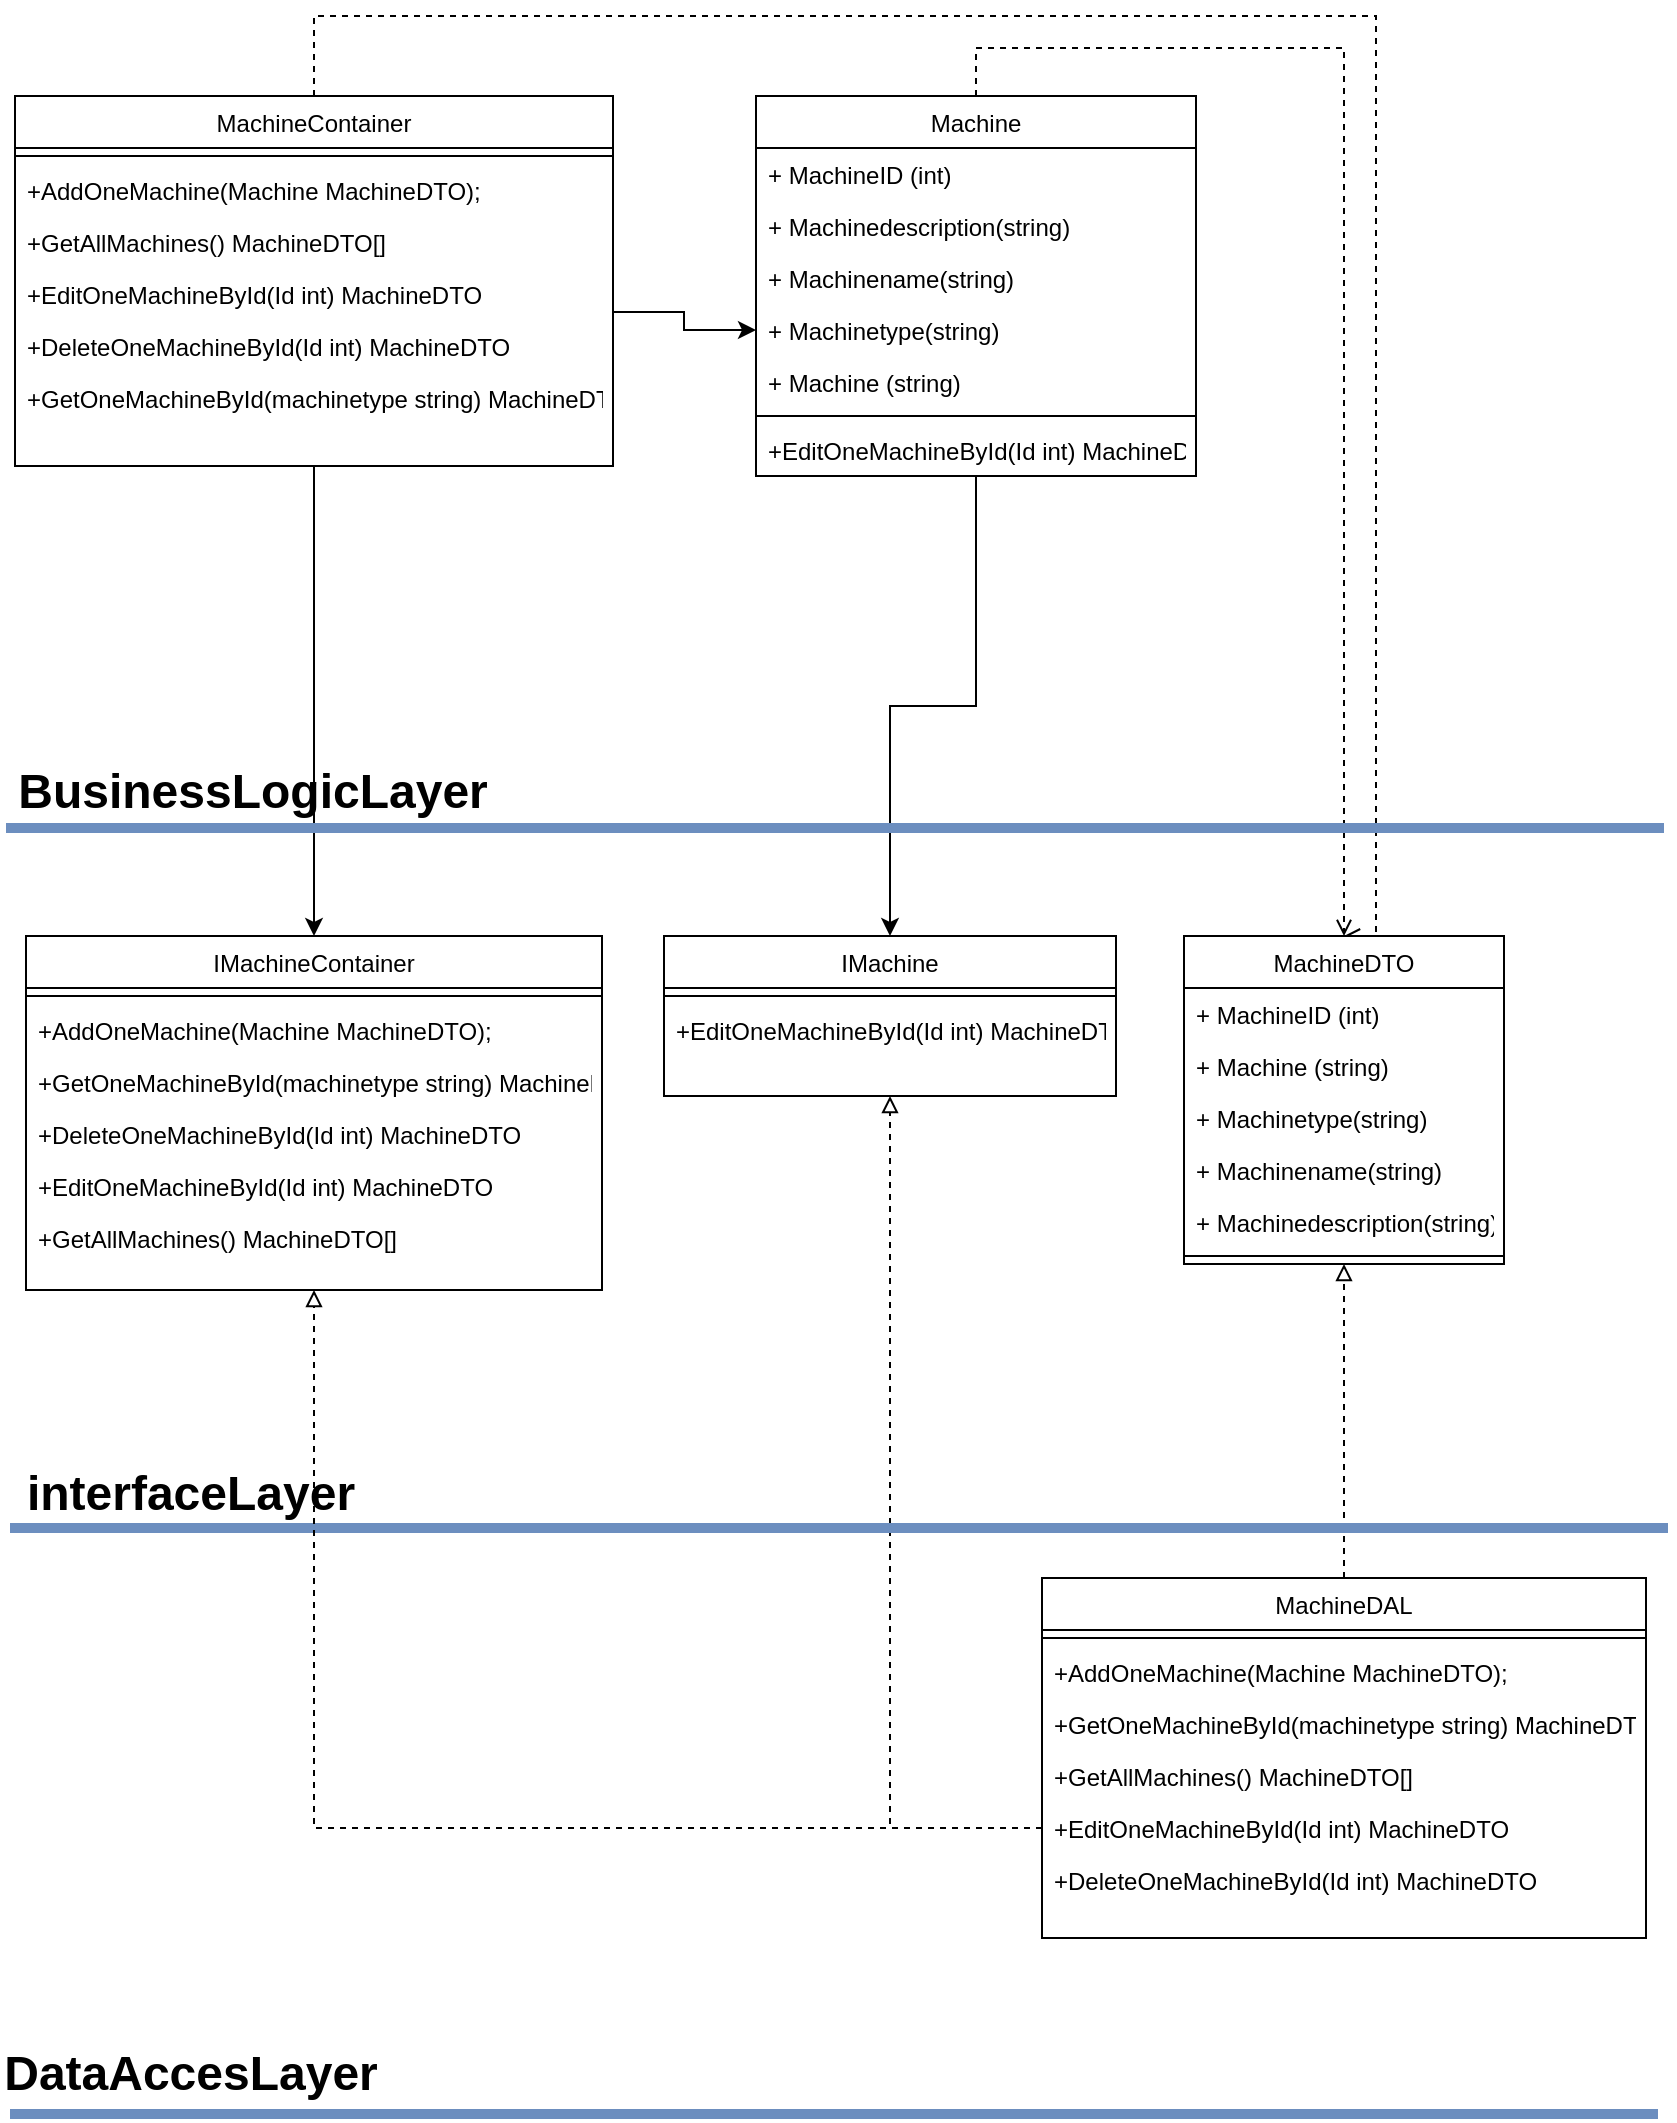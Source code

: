 <mxfile version="17.5.0" type="device"><diagram id="C5RBs43oDa-KdzZeNtuy" name="Page-1"><mxGraphModel dx="3251" dy="1967" grid="0" gridSize="10" guides="1" tooltips="1" connect="1" arrows="1" fold="1" page="1" pageScale="1" pageWidth="827" pageHeight="1169" math="0" shadow="0"><root><mxCell id="WIyWlLk6GJQsqaUBKTNV-0"/><mxCell id="WIyWlLk6GJQsqaUBKTNV-1" parent="WIyWlLk6GJQsqaUBKTNV-0"/><mxCell id="XIf8nUS2f5khbGILiXaG-107" style="edgeStyle=orthogonalEdgeStyle;rounded=0;orthogonalLoop=1;jettySize=auto;html=1;entryX=0.5;entryY=0;entryDx=0;entryDy=0;" parent="WIyWlLk6GJQsqaUBKTNV-1" source="zkfFHV4jXpPFQw0GAbJ--6" target="XIf8nUS2f5khbGILiXaG-84" edge="1"><mxGeometry relative="1" as="geometry"/></mxCell><mxCell id="XIf8nUS2f5khbGILiXaG-129" style="edgeStyle=orthogonalEdgeStyle;rounded=0;orthogonalLoop=1;jettySize=auto;html=1;dashed=1;endArrow=open;endFill=0;" parent="WIyWlLk6GJQsqaUBKTNV-1" source="zkfFHV4jXpPFQw0GAbJ--6" target="wPqW9E9XoaMiJ4lmciyn-19" edge="1"><mxGeometry relative="1" as="geometry"><Array as="points"><mxPoint x="-344" y="-344"/><mxPoint x="-160" y="-344"/></Array></mxGeometry></mxCell><mxCell id="zkfFHV4jXpPFQw0GAbJ--6" value="Machine" style="swimlane;fontStyle=0;align=center;verticalAlign=top;childLayout=stackLayout;horizontal=1;startSize=26;horizontalStack=0;resizeParent=1;resizeLast=0;collapsible=1;marginBottom=0;rounded=0;shadow=0;strokeWidth=1;" parent="WIyWlLk6GJQsqaUBKTNV-1" vertex="1"><mxGeometry x="-454" y="-320" width="220" height="190" as="geometry"><mxRectangle x="130" y="380" width="160" height="26" as="alternateBounds"/></mxGeometry></mxCell><mxCell id="hLBuZCcJMX5XuUGSC5QS-11" value="+ MachineID (int)" style="text;align=left;verticalAlign=top;spacingLeft=4;spacingRight=4;overflow=hidden;rotatable=0;points=[[0,0.5],[1,0.5]];portConstraint=eastwest;rounded=0;shadow=0;html=0;" vertex="1" parent="zkfFHV4jXpPFQw0GAbJ--6"><mxGeometry y="26" width="220" height="26" as="geometry"/></mxCell><mxCell id="hLBuZCcJMX5XuUGSC5QS-15" value="+ Machinedescription(string)" style="text;align=left;verticalAlign=top;spacingLeft=4;spacingRight=4;overflow=hidden;rotatable=0;points=[[0,0.5],[1,0.5]];portConstraint=eastwest;rounded=0;shadow=0;html=0;" vertex="1" parent="zkfFHV4jXpPFQw0GAbJ--6"><mxGeometry y="52" width="220" height="26" as="geometry"/></mxCell><mxCell id="hLBuZCcJMX5XuUGSC5QS-14" value="+ Machinename(string)" style="text;align=left;verticalAlign=top;spacingLeft=4;spacingRight=4;overflow=hidden;rotatable=0;points=[[0,0.5],[1,0.5]];portConstraint=eastwest;rounded=0;shadow=0;html=0;" vertex="1" parent="zkfFHV4jXpPFQw0GAbJ--6"><mxGeometry y="78" width="220" height="26" as="geometry"/></mxCell><mxCell id="hLBuZCcJMX5XuUGSC5QS-13" value="+ Machinetype(string)" style="text;align=left;verticalAlign=top;spacingLeft=4;spacingRight=4;overflow=hidden;rotatable=0;points=[[0,0.5],[1,0.5]];portConstraint=eastwest;rounded=0;shadow=0;html=0;" vertex="1" parent="zkfFHV4jXpPFQw0GAbJ--6"><mxGeometry y="104" width="220" height="26" as="geometry"/></mxCell><mxCell id="hLBuZCcJMX5XuUGSC5QS-12" value="+ Machine (string)" style="text;align=left;verticalAlign=top;spacingLeft=4;spacingRight=4;overflow=hidden;rotatable=0;points=[[0,0.5],[1,0.5]];portConstraint=eastwest;rounded=0;shadow=0;html=0;" vertex="1" parent="zkfFHV4jXpPFQw0GAbJ--6"><mxGeometry y="130" width="220" height="26" as="geometry"/></mxCell><mxCell id="zkfFHV4jXpPFQw0GAbJ--9" value="" style="line;html=1;strokeWidth=1;align=left;verticalAlign=middle;spacingTop=-1;spacingLeft=3;spacingRight=3;rotatable=0;labelPosition=right;points=[];portConstraint=eastwest;" parent="zkfFHV4jXpPFQw0GAbJ--6" vertex="1"><mxGeometry y="156" width="220" height="8" as="geometry"/></mxCell><mxCell id="hLBuZCcJMX5XuUGSC5QS-10" value="+EditOneMachineById(Id int) MachineDTO" style="text;align=left;verticalAlign=top;spacingLeft=4;spacingRight=4;overflow=hidden;rotatable=0;points=[[0,0.5],[1,0.5]];portConstraint=eastwest;rounded=0;shadow=0;html=0;" vertex="1" parent="zkfFHV4jXpPFQw0GAbJ--6"><mxGeometry y="164" width="220" height="26" as="geometry"/></mxCell><mxCell id="XIf8nUS2f5khbGILiXaG-106" style="edgeStyle=orthogonalEdgeStyle;rounded=0;orthogonalLoop=1;jettySize=auto;html=1;entryX=0.5;entryY=0;entryDx=0;entryDy=0;" parent="WIyWlLk6GJQsqaUBKTNV-1" source="wPqW9E9XoaMiJ4lmciyn-5" target="XIf8nUS2f5khbGILiXaG-92" edge="1"><mxGeometry relative="1" as="geometry"/></mxCell><mxCell id="XIf8nUS2f5khbGILiXaG-123" style="edgeStyle=orthogonalEdgeStyle;rounded=0;orthogonalLoop=1;jettySize=auto;html=1;entryX=0;entryY=0.5;entryDx=0;entryDy=0;" parent="WIyWlLk6GJQsqaUBKTNV-1" source="wPqW9E9XoaMiJ4lmciyn-5" edge="1"><mxGeometry relative="1" as="geometry"><Array as="points"><mxPoint x="-490" y="-212"/><mxPoint x="-490" y="-203"/></Array><mxPoint x="-454" y="-203.0" as="targetPoint"/></mxGeometry></mxCell><mxCell id="XIf8nUS2f5khbGILiXaG-128" style="edgeStyle=orthogonalEdgeStyle;rounded=0;orthogonalLoop=1;jettySize=auto;html=1;entryX=0.5;entryY=0;entryDx=0;entryDy=0;dashed=1;endArrow=open;endFill=0;" parent="WIyWlLk6GJQsqaUBKTNV-1" source="wPqW9E9XoaMiJ4lmciyn-5" target="wPqW9E9XoaMiJ4lmciyn-19" edge="1"><mxGeometry relative="1" as="geometry"><Array as="points"><mxPoint x="-675" y="-360"/><mxPoint x="-144" y="-360"/><mxPoint x="-144" y="100"/></Array></mxGeometry></mxCell><mxCell id="wPqW9E9XoaMiJ4lmciyn-5" value="MachineContainer" style="swimlane;fontStyle=0;align=center;verticalAlign=top;childLayout=stackLayout;horizontal=1;startSize=26;horizontalStack=0;resizeParent=1;resizeLast=0;collapsible=1;marginBottom=0;rounded=0;shadow=0;strokeWidth=1;" parent="WIyWlLk6GJQsqaUBKTNV-1" vertex="1"><mxGeometry x="-824.5" y="-320" width="299" height="185" as="geometry"><mxRectangle x="130" y="380" width="160" height="26" as="alternateBounds"/></mxGeometry></mxCell><mxCell id="hLBuZCcJMX5XuUGSC5QS-16" value="" style="line;html=1;strokeWidth=1;align=left;verticalAlign=middle;spacingTop=-1;spacingLeft=3;spacingRight=3;rotatable=0;labelPosition=right;points=[];portConstraint=eastwest;" vertex="1" parent="wPqW9E9XoaMiJ4lmciyn-5"><mxGeometry y="26" width="299" height="8" as="geometry"/></mxCell><mxCell id="hLBuZCcJMX5XuUGSC5QS-17" value="+AddOneMachine(Machine MachineDTO);" style="text;align=left;verticalAlign=top;spacingLeft=4;spacingRight=4;overflow=hidden;rotatable=0;points=[[0,0.5],[1,0.5]];portConstraint=eastwest;rounded=0;shadow=0;html=0;" vertex="1" parent="wPqW9E9XoaMiJ4lmciyn-5"><mxGeometry y="34" width="299" height="26" as="geometry"/></mxCell><mxCell id="hLBuZCcJMX5XuUGSC5QS-21" value="+GetAllMachines() MachineDTO[]" style="text;align=left;verticalAlign=top;spacingLeft=4;spacingRight=4;overflow=hidden;rotatable=0;points=[[0,0.5],[1,0.5]];portConstraint=eastwest;rounded=0;shadow=0;html=0;" vertex="1" parent="wPqW9E9XoaMiJ4lmciyn-5"><mxGeometry y="60" width="299" height="26" as="geometry"/></mxCell><mxCell id="hLBuZCcJMX5XuUGSC5QS-20" value="+EditOneMachineById(Id int) MachineDTO" style="text;align=left;verticalAlign=top;spacingLeft=4;spacingRight=4;overflow=hidden;rotatable=0;points=[[0,0.5],[1,0.5]];portConstraint=eastwest;rounded=0;shadow=0;html=0;" vertex="1" parent="wPqW9E9XoaMiJ4lmciyn-5"><mxGeometry y="86" width="299" height="26" as="geometry"/></mxCell><mxCell id="hLBuZCcJMX5XuUGSC5QS-19" value="+DeleteOneMachineById(Id int) MachineDTO" style="text;align=left;verticalAlign=top;spacingLeft=4;spacingRight=4;overflow=hidden;rotatable=0;points=[[0,0.5],[1,0.5]];portConstraint=eastwest;rounded=0;shadow=0;html=0;" vertex="1" parent="wPqW9E9XoaMiJ4lmciyn-5"><mxGeometry y="112" width="299" height="26" as="geometry"/></mxCell><mxCell id="hLBuZCcJMX5XuUGSC5QS-18" value="+GetOneMachineById(machinetype string) MachineDTO" style="text;align=left;verticalAlign=top;spacingLeft=4;spacingRight=4;overflow=hidden;rotatable=0;points=[[0,0.5],[1,0.5]];portConstraint=eastwest;rounded=0;shadow=0;html=0;" vertex="1" parent="wPqW9E9XoaMiJ4lmciyn-5"><mxGeometry y="138" width="299" height="26" as="geometry"/></mxCell><mxCell id="wPqW9E9XoaMiJ4lmciyn-19" value="MachineDTO" style="swimlane;fontStyle=0;align=center;verticalAlign=top;childLayout=stackLayout;horizontal=1;startSize=26;horizontalStack=0;resizeParent=1;resizeLast=0;collapsible=1;marginBottom=0;rounded=0;shadow=0;strokeWidth=1;" parent="WIyWlLk6GJQsqaUBKTNV-1" vertex="1"><mxGeometry x="-240" y="100" width="160" height="164" as="geometry"><mxRectangle x="130" y="380" width="160" height="26" as="alternateBounds"/></mxGeometry></mxCell><mxCell id="wPqW9E9XoaMiJ4lmciyn-21" value="+ MachineID (int)" style="text;align=left;verticalAlign=top;spacingLeft=4;spacingRight=4;overflow=hidden;rotatable=0;points=[[0,0.5],[1,0.5]];portConstraint=eastwest;rounded=0;shadow=0;html=0;" parent="wPqW9E9XoaMiJ4lmciyn-19" vertex="1"><mxGeometry y="26" width="160" height="26" as="geometry"/></mxCell><mxCell id="wPqW9E9XoaMiJ4lmciyn-26" value="+ Machine (string)" style="text;align=left;verticalAlign=top;spacingLeft=4;spacingRight=4;overflow=hidden;rotatable=0;points=[[0,0.5],[1,0.5]];portConstraint=eastwest;rounded=0;shadow=0;html=0;" parent="wPqW9E9XoaMiJ4lmciyn-19" vertex="1"><mxGeometry y="52" width="160" height="26" as="geometry"/></mxCell><mxCell id="hLBuZCcJMX5XuUGSC5QS-0" value="+ Machinetype(string)" style="text;align=left;verticalAlign=top;spacingLeft=4;spacingRight=4;overflow=hidden;rotatable=0;points=[[0,0.5],[1,0.5]];portConstraint=eastwest;rounded=0;shadow=0;html=0;" vertex="1" parent="wPqW9E9XoaMiJ4lmciyn-19"><mxGeometry y="78" width="160" height="26" as="geometry"/></mxCell><mxCell id="hLBuZCcJMX5XuUGSC5QS-1" value="+ Machinename(string)" style="text;align=left;verticalAlign=top;spacingLeft=4;spacingRight=4;overflow=hidden;rotatable=0;points=[[0,0.5],[1,0.5]];portConstraint=eastwest;rounded=0;shadow=0;html=0;" vertex="1" parent="wPqW9E9XoaMiJ4lmciyn-19"><mxGeometry y="104" width="160" height="26" as="geometry"/></mxCell><mxCell id="hLBuZCcJMX5XuUGSC5QS-2" value="+ Machinedescription(string)" style="text;align=left;verticalAlign=top;spacingLeft=4;spacingRight=4;overflow=hidden;rotatable=0;points=[[0,0.5],[1,0.5]];portConstraint=eastwest;rounded=0;shadow=0;html=0;" vertex="1" parent="wPqW9E9XoaMiJ4lmciyn-19"><mxGeometry y="130" width="160" height="26" as="geometry"/></mxCell><mxCell id="wPqW9E9XoaMiJ4lmciyn-20" value="" style="line;html=1;strokeWidth=1;align=left;verticalAlign=middle;spacingTop=-1;spacingLeft=3;spacingRight=3;rotatable=0;labelPosition=right;points=[];portConstraint=eastwest;" parent="wPqW9E9XoaMiJ4lmciyn-19" vertex="1"><mxGeometry y="156" width="160" height="8" as="geometry"/></mxCell><mxCell id="XIf8nUS2f5khbGILiXaG-125" style="edgeStyle=orthogonalEdgeStyle;rounded=0;orthogonalLoop=1;jettySize=auto;html=1;entryX=0.5;entryY=1;entryDx=0;entryDy=0;dashed=1;endArrow=block;endFill=0;" parent="WIyWlLk6GJQsqaUBKTNV-1" source="wPqW9E9XoaMiJ4lmciyn-39" target="wPqW9E9XoaMiJ4lmciyn-19" edge="1"><mxGeometry relative="1" as="geometry"/></mxCell><mxCell id="XIf8nUS2f5khbGILiXaG-127" style="edgeStyle=orthogonalEdgeStyle;rounded=0;orthogonalLoop=1;jettySize=auto;html=1;entryX=0.5;entryY=1;entryDx=0;entryDy=0;dashed=1;endArrow=block;endFill=0;" parent="WIyWlLk6GJQsqaUBKTNV-1" source="wPqW9E9XoaMiJ4lmciyn-39" target="XIf8nUS2f5khbGILiXaG-84" edge="1"><mxGeometry relative="1" as="geometry"><Array as="points"><mxPoint x="-387" y="546"/></Array></mxGeometry></mxCell><mxCell id="wPqW9E9XoaMiJ4lmciyn-39" value="MachineDAL" style="swimlane;fontStyle=0;align=center;verticalAlign=top;childLayout=stackLayout;horizontal=1;startSize=26;horizontalStack=0;resizeParent=1;resizeLast=0;collapsible=1;marginBottom=0;rounded=0;shadow=0;strokeWidth=1;" parent="WIyWlLk6GJQsqaUBKTNV-1" vertex="1"><mxGeometry x="-311" y="421" width="302" height="180" as="geometry"><mxRectangle x="130" y="380" width="160" height="26" as="alternateBounds"/></mxGeometry></mxCell><mxCell id="wPqW9E9XoaMiJ4lmciyn-40" value="" style="line;html=1;strokeWidth=1;align=left;verticalAlign=middle;spacingTop=-1;spacingLeft=3;spacingRight=3;rotatable=0;labelPosition=right;points=[];portConstraint=eastwest;" parent="wPqW9E9XoaMiJ4lmciyn-39" vertex="1"><mxGeometry y="26" width="302" height="8" as="geometry"/></mxCell><mxCell id="wPqW9E9XoaMiJ4lmciyn-41" value="+AddOneMachine(Machine MachineDTO);" style="text;align=left;verticalAlign=top;spacingLeft=4;spacingRight=4;overflow=hidden;rotatable=0;points=[[0,0.5],[1,0.5]];portConstraint=eastwest;rounded=0;shadow=0;html=0;" parent="wPqW9E9XoaMiJ4lmciyn-39" vertex="1"><mxGeometry y="34" width="302" height="26" as="geometry"/></mxCell><mxCell id="wPqW9E9XoaMiJ4lmciyn-42" value="+GetOneMachineById(machinetype string) MachineDTO" style="text;align=left;verticalAlign=top;spacingLeft=4;spacingRight=4;overflow=hidden;rotatable=0;points=[[0,0.5],[1,0.5]];portConstraint=eastwest;rounded=0;shadow=0;html=0;" parent="wPqW9E9XoaMiJ4lmciyn-39" vertex="1"><mxGeometry y="60" width="302" height="26" as="geometry"/></mxCell><mxCell id="wPqW9E9XoaMiJ4lmciyn-43" value="+GetAllMachines() MachineDTO[]" style="text;align=left;verticalAlign=top;spacingLeft=4;spacingRight=4;overflow=hidden;rotatable=0;points=[[0,0.5],[1,0.5]];portConstraint=eastwest;rounded=0;shadow=0;html=0;" parent="wPqW9E9XoaMiJ4lmciyn-39" vertex="1"><mxGeometry y="86" width="302" height="26" as="geometry"/></mxCell><mxCell id="wPqW9E9XoaMiJ4lmciyn-44" value="+EditOneMachineById(Id int) MachineDTO" style="text;align=left;verticalAlign=top;spacingLeft=4;spacingRight=4;overflow=hidden;rotatable=0;points=[[0,0.5],[1,0.5]];portConstraint=eastwest;rounded=0;shadow=0;html=0;" parent="wPqW9E9XoaMiJ4lmciyn-39" vertex="1"><mxGeometry y="112" width="302" height="26" as="geometry"/></mxCell><mxCell id="wPqW9E9XoaMiJ4lmciyn-45" value="+DeleteOneMachineById(Id int) MachineDTO" style="text;align=left;verticalAlign=top;spacingLeft=4;spacingRight=4;overflow=hidden;rotatable=0;points=[[0,0.5],[1,0.5]];portConstraint=eastwest;rounded=0;shadow=0;html=0;" parent="wPqW9E9XoaMiJ4lmciyn-39" vertex="1"><mxGeometry y="138" width="302" height="26" as="geometry"/></mxCell><mxCell id="XIf8nUS2f5khbGILiXaG-63" value="" style="endArrow=none;html=1;rounded=0;fillColor=#dae8fc;strokeColor=#6c8ebf;strokeWidth=5;" parent="WIyWlLk6GJQsqaUBKTNV-1" edge="1"><mxGeometry width="50" height="50" relative="1" as="geometry"><mxPoint x="-829" y="46" as="sourcePoint"/><mxPoint y="46" as="targetPoint"/></mxGeometry></mxCell><mxCell id="XIf8nUS2f5khbGILiXaG-64" value="" style="endArrow=none;html=1;rounded=0;fillColor=#dae8fc;strokeColor=#6c8ebf;strokeWidth=5;" parent="WIyWlLk6GJQsqaUBKTNV-1" edge="1"><mxGeometry width="50" height="50" relative="1" as="geometry"><mxPoint x="-827.0" y="396" as="sourcePoint"/><mxPoint x="2" y="396" as="targetPoint"/></mxGeometry></mxCell><mxCell id="XIf8nUS2f5khbGILiXaG-65" value="&lt;b&gt;&lt;font style=&quot;font-size: 24px&quot;&gt;interfaceLayer&lt;/font&gt;&lt;/b&gt;" style="text;html=1;strokeColor=none;fillColor=none;align=center;verticalAlign=middle;whiteSpace=wrap;rounded=0;" parent="WIyWlLk6GJQsqaUBKTNV-1" vertex="1"><mxGeometry x="-829" y="364" width="185" height="30" as="geometry"/></mxCell><mxCell id="XIf8nUS2f5khbGILiXaG-66" value="&lt;b&gt;&lt;font style=&quot;font-size: 24px&quot;&gt;DataAccesLayer&lt;/font&gt;&lt;/b&gt;" style="text;html=1;strokeColor=none;fillColor=none;align=center;verticalAlign=middle;whiteSpace=wrap;rounded=0;" parent="WIyWlLk6GJQsqaUBKTNV-1" vertex="1"><mxGeometry x="-829" y="654" width="185" height="30" as="geometry"/></mxCell><mxCell id="XIf8nUS2f5khbGILiXaG-68" value="" style="endArrow=none;html=1;rounded=0;fontSize=24;fillColor=#dae8fc;strokeColor=#6c8ebf;strokeWidth=5;" parent="WIyWlLk6GJQsqaUBKTNV-1" edge="1"><mxGeometry width="50" height="50" relative="1" as="geometry"><mxPoint x="-827.0" y="689" as="sourcePoint"/><mxPoint x="-3" y="689" as="targetPoint"/></mxGeometry></mxCell><mxCell id="XIf8nUS2f5khbGILiXaG-69" value="&lt;b&gt;&lt;font style=&quot;font-size: 24px&quot;&gt;BusinessLogicLayer&lt;/font&gt;&lt;/b&gt;" style="text;html=1;strokeColor=none;fillColor=none;align=center;verticalAlign=middle;whiteSpace=wrap;rounded=0;" parent="WIyWlLk6GJQsqaUBKTNV-1" vertex="1"><mxGeometry x="-798" y="13" width="185" height="30" as="geometry"/></mxCell><mxCell id="XIf8nUS2f5khbGILiXaG-84" value="IMachine" style="swimlane;fontStyle=0;align=center;verticalAlign=top;childLayout=stackLayout;horizontal=1;startSize=26;horizontalStack=0;resizeParent=1;resizeLast=0;collapsible=1;marginBottom=0;rounded=0;shadow=0;strokeWidth=1;" parent="WIyWlLk6GJQsqaUBKTNV-1" vertex="1"><mxGeometry x="-500" y="100" width="226" height="80" as="geometry"><mxRectangle x="130" y="380" width="160" height="26" as="alternateBounds"/></mxGeometry></mxCell><mxCell id="XIf8nUS2f5khbGILiXaG-90" value="" style="line;html=1;strokeWidth=1;align=left;verticalAlign=middle;spacingTop=-1;spacingLeft=3;spacingRight=3;rotatable=0;labelPosition=right;points=[];portConstraint=eastwest;" parent="XIf8nUS2f5khbGILiXaG-84" vertex="1"><mxGeometry y="26" width="226" height="8" as="geometry"/></mxCell><mxCell id="hLBuZCcJMX5XuUGSC5QS-3" value="+EditOneMachineById(Id int) MachineDTO" style="text;align=left;verticalAlign=top;spacingLeft=4;spacingRight=4;overflow=hidden;rotatable=0;points=[[0,0.5],[1,0.5]];portConstraint=eastwest;rounded=0;shadow=0;html=0;" vertex="1" parent="XIf8nUS2f5khbGILiXaG-84"><mxGeometry y="34" width="226" height="26" as="geometry"/></mxCell><mxCell id="XIf8nUS2f5khbGILiXaG-92" value="IMachineContainer" style="swimlane;fontStyle=0;align=center;verticalAlign=top;childLayout=stackLayout;horizontal=1;startSize=26;horizontalStack=0;resizeParent=1;resizeLast=0;collapsible=1;marginBottom=0;rounded=0;shadow=0;strokeWidth=1;" parent="WIyWlLk6GJQsqaUBKTNV-1" vertex="1"><mxGeometry x="-819" y="100" width="288" height="177" as="geometry"><mxRectangle x="130" y="380" width="160" height="26" as="alternateBounds"/></mxGeometry></mxCell><mxCell id="hLBuZCcJMX5XuUGSC5QS-4" value="" style="line;html=1;strokeWidth=1;align=left;verticalAlign=middle;spacingTop=-1;spacingLeft=3;spacingRight=3;rotatable=0;labelPosition=right;points=[];portConstraint=eastwest;" vertex="1" parent="XIf8nUS2f5khbGILiXaG-92"><mxGeometry y="26" width="288" height="8" as="geometry"/></mxCell><mxCell id="hLBuZCcJMX5XuUGSC5QS-5" value="+AddOneMachine(Machine MachineDTO);" style="text;align=left;verticalAlign=top;spacingLeft=4;spacingRight=4;overflow=hidden;rotatable=0;points=[[0,0.5],[1,0.5]];portConstraint=eastwest;rounded=0;shadow=0;html=0;" vertex="1" parent="XIf8nUS2f5khbGILiXaG-92"><mxGeometry y="34" width="288" height="26" as="geometry"/></mxCell><mxCell id="hLBuZCcJMX5XuUGSC5QS-6" value="+GetOneMachineById(machinetype string) MachineDTO" style="text;align=left;verticalAlign=top;spacingLeft=4;spacingRight=4;overflow=hidden;rotatable=0;points=[[0,0.5],[1,0.5]];portConstraint=eastwest;rounded=0;shadow=0;html=0;" vertex="1" parent="XIf8nUS2f5khbGILiXaG-92"><mxGeometry y="60" width="288" height="26" as="geometry"/></mxCell><mxCell id="hLBuZCcJMX5XuUGSC5QS-9" value="+DeleteOneMachineById(Id int) MachineDTO" style="text;align=left;verticalAlign=top;spacingLeft=4;spacingRight=4;overflow=hidden;rotatable=0;points=[[0,0.5],[1,0.5]];portConstraint=eastwest;rounded=0;shadow=0;html=0;" vertex="1" parent="XIf8nUS2f5khbGILiXaG-92"><mxGeometry y="86" width="288" height="26" as="geometry"/></mxCell><mxCell id="hLBuZCcJMX5XuUGSC5QS-8" value="+EditOneMachineById(Id int) MachineDTO" style="text;align=left;verticalAlign=top;spacingLeft=4;spacingRight=4;overflow=hidden;rotatable=0;points=[[0,0.5],[1,0.5]];portConstraint=eastwest;rounded=0;shadow=0;html=0;" vertex="1" parent="XIf8nUS2f5khbGILiXaG-92"><mxGeometry y="112" width="288" height="26" as="geometry"/></mxCell><mxCell id="hLBuZCcJMX5XuUGSC5QS-7" value="+GetAllMachines() MachineDTO[]" style="text;align=left;verticalAlign=top;spacingLeft=4;spacingRight=4;overflow=hidden;rotatable=0;points=[[0,0.5],[1,0.5]];portConstraint=eastwest;rounded=0;shadow=0;html=0;" vertex="1" parent="XIf8nUS2f5khbGILiXaG-92"><mxGeometry y="138" width="288" height="26" as="geometry"/></mxCell><mxCell id="XIf8nUS2f5khbGILiXaG-126" style="edgeStyle=orthogonalEdgeStyle;rounded=0;orthogonalLoop=1;jettySize=auto;html=1;entryX=0.5;entryY=1;entryDx=0;entryDy=0;dashed=1;endArrow=block;endFill=0;" parent="WIyWlLk6GJQsqaUBKTNV-1" source="wPqW9E9XoaMiJ4lmciyn-44" target="XIf8nUS2f5khbGILiXaG-92" edge="1"><mxGeometry relative="1" as="geometry"><mxPoint x="-686.808" y="316.468" as="targetPoint"/></mxGeometry></mxCell></root></mxGraphModel></diagram></mxfile>